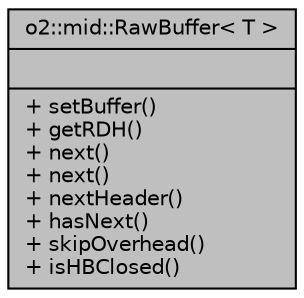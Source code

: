 digraph "o2::mid::RawBuffer&lt; T &gt;"
{
 // INTERACTIVE_SVG=YES
  bgcolor="transparent";
  edge [fontname="Helvetica",fontsize="10",labelfontname="Helvetica",labelfontsize="10"];
  node [fontname="Helvetica",fontsize="10",shape=record];
  Node3 [label="{o2::mid::RawBuffer\< T \>\n||+ setBuffer()\l+ getRDH()\l+ next()\l+ next()\l+ nextHeader()\l+ hasNext()\l+ skipOverhead()\l+ isHBClosed()\l}",height=0.2,width=0.4,color="black", fillcolor="grey75", style="filled", fontcolor="black"];
}
